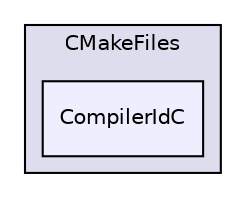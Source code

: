 digraph "lib/gdl/includes/glm/CMakeFiles/CompilerIdC" {
  compound=true
  node [ fontsize="10", fontname="Helvetica"];
  edge [ labelfontsize="10", labelfontname="Helvetica"];
  subgraph clusterdir_2c1ee583c745610b00762841ac29479e {
    graph [ bgcolor="#ddddee", pencolor="black", label="CMakeFiles" fontname="Helvetica", fontsize="10", URL="dir_2c1ee583c745610b00762841ac29479e.html"]
  dir_fc8dc66b771b3f4c1dfceba3238d96e6 [shape=box, label="CompilerIdC", style="filled", fillcolor="#eeeeff", pencolor="black", URL="dir_fc8dc66b771b3f4c1dfceba3238d96e6.html"];
  }
}
